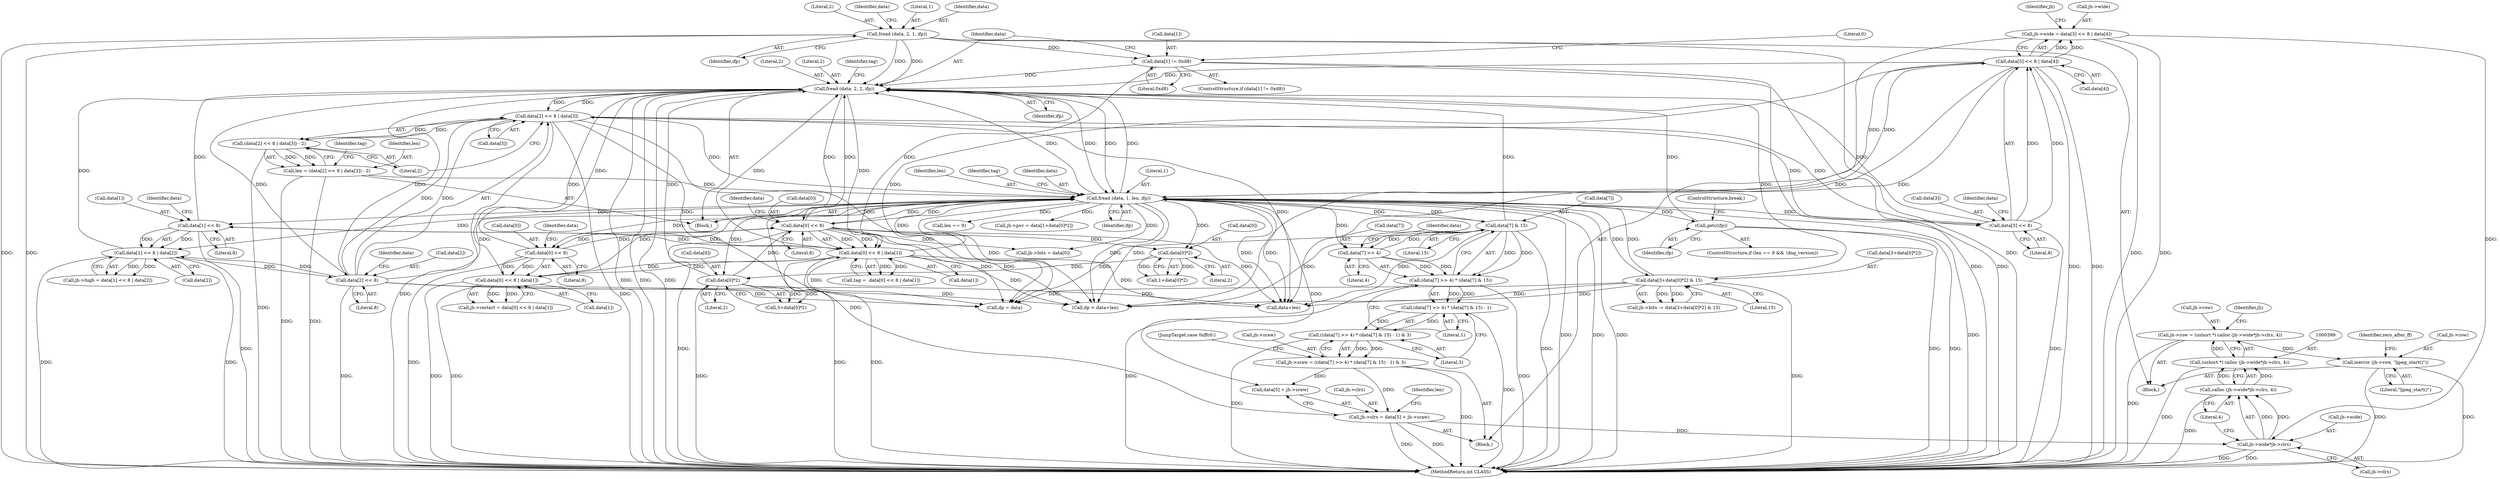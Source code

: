 digraph "0_rawstudio_983bda1f0fa5fa86884381208274198a620f006e@pointer" {
"1000409" [label="(Call,merror (jh->row, \"ljpeg_start()\"))"];
"1000394" [label="(Call,jh->row = (ushort *) calloc (jh->wide*jh->clrs, 4))"];
"1000398" [label="(Call,(ushort *) calloc (jh->wide*jh->clrs, 4))"];
"1000400" [label="(Call,calloc (jh->wide*jh->clrs, 4))"];
"1000401" [label="(Call,jh->wide*jh->clrs)"];
"1000219" [label="(Call,jh->wide = data[3] << 8 | data[4])"];
"1000223" [label="(Call,data[3] << 8 | data[4])"];
"1000224" [label="(Call,data[3] << 8)"];
"1000154" [label="(Call,data[2] << 8 | data[3])"];
"1000155" [label="(Call,data[2] << 8)"];
"1000210" [label="(Call,data[1] << 8 | data[2])"];
"1000211" [label="(Call,data[1] << 8)"];
"1000142" [label="(Call,data[0] << 8 | data[1])"];
"1000143" [label="(Call,data[0] << 8)"];
"1000135" [label="(Call,fread (data, 2, 2, ifp))"];
"1000308" [label="(Call,data[3+data[0]*2] & 15)"];
"1000170" [label="(Call,fread (data, 1, len, ifp))"];
"1000191" [label="(Call,data[7] & 15)"];
"1000186" [label="(Call,data[7] >> 4)"];
"1000151" [label="(Call,len = (data[2] << 8 | data[3]) - 2)"];
"1000153" [label="(Call,(data[2] << 8 | data[3]) - 2)"];
"1000126" [label="(Call,data[1] != 0xd8)"];
"1000120" [label="(Call,fread (data, 2, 1, ifp))"];
"1000313" [label="(Call,data[0]*2)"];
"1000299" [label="(Call,data[0]*2)"];
"1000325" [label="(Call,data[0] << 8 | data[1])"];
"1000326" [label="(Call,data[0] << 8)"];
"1000250" [label="(Call,getc(ifp))"];
"1000232" [label="(Call,jh->clrs = data[5] + jh->sraw)"];
"1000179" [label="(Call,jh->sraw = ((data[7] >> 4) * (data[7] & 15) - 1) & 3)"];
"1000183" [label="(Call,((data[7] >> 4) * (data[7] & 15) - 1) & 3)"];
"1000184" [label="(Call,(data[7] >> 4) * (data[7] & 15) - 1)"];
"1000185" [label="(Call,(data[7] >> 4) * (data[7] & 15))"];
"1000224" [label="(Call,data[3] << 8)"];
"1000400" [label="(Call,calloc (jh->wide*jh->clrs, 4))"];
"1000124" [label="(Identifier,ifp)"];
"1000177" [label="(Block,)"];
"1000137" [label="(Literal,2)"];
"1000134" [label="(Block,)"];
"1000252" [label="(ControlStructure,break;)"];
"1000416" [label="(Identifier,zero_after_ff)"];
"1000264" [label="(Call,data+len)"];
"1000166" [label="(Identifier,tag)"];
"1000187" [label="(Call,data[7])"];
"1000250" [label="(Call,getc(ifp))"];
"1000127" [label="(Call,data[1])"];
"1000183" [label="(Call,((data[7] >> 4) * (data[7] & 15) - 1) & 3)"];
"1000233" [label="(Call,jh->clrs)"];
"1000405" [label="(Call,jh->clrs)"];
"1000135" [label="(Call,fread (data, 2, 2, ifp))"];
"1000332" [label="(Identifier,data)"];
"1000139" [label="(Identifier,ifp)"];
"1000180" [label="(Call,jh->sraw)"];
"1000297" [label="(Call,1+data[0]*2)"];
"1000132" [label="(Literal,0)"];
"1000325" [label="(Call,data[0] << 8 | data[1])"];
"1000225" [label="(Call,data[3])"];
"1000308" [label="(Call,data[3+data[0]*2] & 15)"];
"1000172" [label="(Literal,1)"];
"1000246" [label="(Identifier,len)"];
"1000179" [label="(Call,jh->sraw = ((data[7] >> 4) * (data[7] & 15) - 1) & 3)"];
"1000185" [label="(Call,(data[7] >> 4) * (data[7] & 15))"];
"1000199" [label="(Call,jh->bits = data[0])"];
"1000173" [label="(Identifier,len)"];
"1000258" [label="(Call,dp = data)"];
"1000299" [label="(Call,data[0]*2)"];
"1000330" [label="(Literal,8)"];
"1000123" [label="(Literal,1)"];
"1000152" [label="(Identifier,len)"];
"1000212" [label="(Call,data[1])"];
"1000230" [label="(Identifier,data)"];
"1000159" [label="(Literal,8)"];
"1000191" [label="(Call,data[7] & 15)"];
"1000140" [label="(Call,tag =  data[0] << 8 | data[1])"];
"1000120" [label="(Call,fread (data, 2, 1, ifp))"];
"1000198" [label="(JumpTarget,case 0xffc0:)"];
"1000418" [label="(MethodReturn,int CLASS)"];
"1000217" [label="(Identifier,data)"];
"1000138" [label="(Literal,2)"];
"1000327" [label="(Call,data[0])"];
"1000410" [label="(Call,jh->row)"];
"1000229" [label="(Call,data[4])"];
"1000144" [label="(Call,data[0])"];
"1000326" [label="(Call,data[0] << 8)"];
"1000245" [label="(Call,len == 9)"];
"1000148" [label="(Call,data[1])"];
"1000228" [label="(Literal,8)"];
"1000153" [label="(Call,(data[2] << 8 | data[3]) - 2)"];
"1000300" [label="(Call,data[0])"];
"1000303" [label="(Literal,2)"];
"1000232" [label="(Call,jh->clrs = data[5] + jh->sraw)"];
"1000154" [label="(Call,data[2] << 8 | data[3])"];
"1000216" [label="(Call,data[2])"];
"1000151" [label="(Call,len = (data[2] << 8 | data[3]) - 2)"];
"1000143" [label="(Call,data[0] << 8)"];
"1000190" [label="(Literal,4)"];
"1000161" [label="(Identifier,data)"];
"1000409" [label="(Call,merror (jh->row, \"ljpeg_start()\"))"];
"1000291" [label="(Call,jh->psv = data[1+data[0]*2])"];
"1000141" [label="(Identifier,tag)"];
"1000186" [label="(Call,data[7] >> 4)"];
"1000184" [label="(Call,(data[7] >> 4) * (data[7] & 15) - 1)"];
"1000411" [label="(Identifier,jh)"];
"1000309" [label="(Call,data[3+data[0]*2])"];
"1000195" [label="(Literal,15)"];
"1000155" [label="(Call,data[2] << 8)"];
"1000314" [label="(Call,data[0])"];
"1000142" [label="(Call,data[0] << 8 | data[1])"];
"1000211" [label="(Call,data[1] << 8)"];
"1000234" [label="(Identifier,jh)"];
"1000197" [label="(Literal,3)"];
"1000126" [label="(Call,data[1] != 0xd8)"];
"1000318" [label="(Literal,15)"];
"1000176" [label="(Identifier,tag)"];
"1000170" [label="(Call,fread (data, 1, len, ifp))"];
"1000121" [label="(Identifier,data)"];
"1000196" [label="(Literal,1)"];
"1000163" [label="(Literal,2)"];
"1000149" [label="(Identifier,data)"];
"1000223" [label="(Call,data[3] << 8 | data[4])"];
"1000304" [label="(Call,jh->bits -= data[3+data[0]*2] & 15)"];
"1000122" [label="(Literal,2)"];
"1000401" [label="(Call,jh->wide*jh->clrs)"];
"1000394" [label="(Call,jh->row = (ushort *) calloc (jh->wide*jh->clrs, 4))"];
"1000147" [label="(Literal,8)"];
"1000193" [label="(Identifier,data)"];
"1000262" [label="(Call,dp < data+len)"];
"1000192" [label="(Call,data[7])"];
"1000156" [label="(Call,data[2])"];
"1000128" [label="(Identifier,data)"];
"1000321" [label="(Call,jh->restart = data[0] << 8 | data[1])"];
"1000220" [label="(Call,jh->wide)"];
"1000313" [label="(Call,data[0]*2)"];
"1000210" [label="(Call,data[1] << 8 | data[2])"];
"1000125" [label="(ControlStructure,if (data[1] != 0xd8))"];
"1000174" [label="(Identifier,ifp)"];
"1000251" [label="(Identifier,ifp)"];
"1000219" [label="(Call,jh->wide = data[3] << 8 | data[4])"];
"1000408" [label="(Literal,4)"];
"1000171" [label="(Identifier,data)"];
"1000311" [label="(Call,3+data[0]*2)"];
"1000395" [label="(Call,jh->row)"];
"1000130" [label="(Literal,0xd8)"];
"1000402" [label="(Call,jh->wide)"];
"1000236" [label="(Call,data[5] + jh->sraw)"];
"1000413" [label="(Literal,\"ljpeg_start()\")"];
"1000103" [label="(Block,)"];
"1000215" [label="(Literal,8)"];
"1000206" [label="(Call,jh->high = data[1] << 8 | data[2])"];
"1000331" [label="(Call,data[1])"];
"1000243" [label="(ControlStructure,if (len == 9 && !dng_version))"];
"1000398" [label="(Call,(ushort *) calloc (jh->wide*jh->clrs, 4))"];
"1000317" [label="(Literal,2)"];
"1000160" [label="(Call,data[3])"];
"1000136" [label="(Identifier,data)"];
"1000409" -> "1000103"  [label="AST: "];
"1000409" -> "1000413"  [label="CFG: "];
"1000410" -> "1000409"  [label="AST: "];
"1000413" -> "1000409"  [label="AST: "];
"1000416" -> "1000409"  [label="CFG: "];
"1000409" -> "1000418"  [label="DDG: "];
"1000409" -> "1000418"  [label="DDG: "];
"1000394" -> "1000409"  [label="DDG: "];
"1000394" -> "1000103"  [label="AST: "];
"1000394" -> "1000398"  [label="CFG: "];
"1000395" -> "1000394"  [label="AST: "];
"1000398" -> "1000394"  [label="AST: "];
"1000411" -> "1000394"  [label="CFG: "];
"1000394" -> "1000418"  [label="DDG: "];
"1000398" -> "1000394"  [label="DDG: "];
"1000398" -> "1000400"  [label="CFG: "];
"1000399" -> "1000398"  [label="AST: "];
"1000400" -> "1000398"  [label="AST: "];
"1000398" -> "1000418"  [label="DDG: "];
"1000400" -> "1000398"  [label="DDG: "];
"1000400" -> "1000398"  [label="DDG: "];
"1000400" -> "1000408"  [label="CFG: "];
"1000401" -> "1000400"  [label="AST: "];
"1000408" -> "1000400"  [label="AST: "];
"1000400" -> "1000418"  [label="DDG: "];
"1000401" -> "1000400"  [label="DDG: "];
"1000401" -> "1000400"  [label="DDG: "];
"1000401" -> "1000405"  [label="CFG: "];
"1000402" -> "1000401"  [label="AST: "];
"1000405" -> "1000401"  [label="AST: "];
"1000408" -> "1000401"  [label="CFG: "];
"1000401" -> "1000418"  [label="DDG: "];
"1000401" -> "1000418"  [label="DDG: "];
"1000219" -> "1000401"  [label="DDG: "];
"1000232" -> "1000401"  [label="DDG: "];
"1000219" -> "1000177"  [label="AST: "];
"1000219" -> "1000223"  [label="CFG: "];
"1000220" -> "1000219"  [label="AST: "];
"1000223" -> "1000219"  [label="AST: "];
"1000234" -> "1000219"  [label="CFG: "];
"1000219" -> "1000418"  [label="DDG: "];
"1000219" -> "1000418"  [label="DDG: "];
"1000223" -> "1000219"  [label="DDG: "];
"1000223" -> "1000219"  [label="DDG: "];
"1000223" -> "1000229"  [label="CFG: "];
"1000224" -> "1000223"  [label="AST: "];
"1000229" -> "1000223"  [label="AST: "];
"1000223" -> "1000418"  [label="DDG: "];
"1000223" -> "1000418"  [label="DDG: "];
"1000223" -> "1000135"  [label="DDG: "];
"1000223" -> "1000170"  [label="DDG: "];
"1000224" -> "1000223"  [label="DDG: "];
"1000224" -> "1000223"  [label="DDG: "];
"1000170" -> "1000223"  [label="DDG: "];
"1000223" -> "1000258"  [label="DDG: "];
"1000223" -> "1000262"  [label="DDG: "];
"1000223" -> "1000264"  [label="DDG: "];
"1000224" -> "1000228"  [label="CFG: "];
"1000225" -> "1000224"  [label="AST: "];
"1000228" -> "1000224"  [label="AST: "];
"1000230" -> "1000224"  [label="CFG: "];
"1000224" -> "1000418"  [label="DDG: "];
"1000224" -> "1000135"  [label="DDG: "];
"1000224" -> "1000154"  [label="DDG: "];
"1000154" -> "1000224"  [label="DDG: "];
"1000170" -> "1000224"  [label="DDG: "];
"1000154" -> "1000153"  [label="AST: "];
"1000154" -> "1000160"  [label="CFG: "];
"1000155" -> "1000154"  [label="AST: "];
"1000160" -> "1000154"  [label="AST: "];
"1000163" -> "1000154"  [label="CFG: "];
"1000154" -> "1000418"  [label="DDG: "];
"1000154" -> "1000418"  [label="DDG: "];
"1000154" -> "1000135"  [label="DDG: "];
"1000154" -> "1000153"  [label="DDG: "];
"1000154" -> "1000153"  [label="DDG: "];
"1000155" -> "1000154"  [label="DDG: "];
"1000155" -> "1000154"  [label="DDG: "];
"1000135" -> "1000154"  [label="DDG: "];
"1000154" -> "1000170"  [label="DDG: "];
"1000154" -> "1000258"  [label="DDG: "];
"1000154" -> "1000262"  [label="DDG: "];
"1000154" -> "1000264"  [label="DDG: "];
"1000155" -> "1000159"  [label="CFG: "];
"1000156" -> "1000155"  [label="AST: "];
"1000159" -> "1000155"  [label="AST: "];
"1000161" -> "1000155"  [label="CFG: "];
"1000155" -> "1000418"  [label="DDG: "];
"1000155" -> "1000135"  [label="DDG: "];
"1000210" -> "1000155"  [label="DDG: "];
"1000135" -> "1000155"  [label="DDG: "];
"1000155" -> "1000170"  [label="DDG: "];
"1000155" -> "1000210"  [label="DDG: "];
"1000155" -> "1000258"  [label="DDG: "];
"1000155" -> "1000262"  [label="DDG: "];
"1000155" -> "1000264"  [label="DDG: "];
"1000210" -> "1000206"  [label="AST: "];
"1000210" -> "1000216"  [label="CFG: "];
"1000211" -> "1000210"  [label="AST: "];
"1000216" -> "1000210"  [label="AST: "];
"1000206" -> "1000210"  [label="CFG: "];
"1000210" -> "1000418"  [label="DDG: "];
"1000210" -> "1000418"  [label="DDG: "];
"1000210" -> "1000135"  [label="DDG: "];
"1000210" -> "1000206"  [label="DDG: "];
"1000210" -> "1000206"  [label="DDG: "];
"1000211" -> "1000210"  [label="DDG: "];
"1000211" -> "1000210"  [label="DDG: "];
"1000170" -> "1000210"  [label="DDG: "];
"1000211" -> "1000215"  [label="CFG: "];
"1000212" -> "1000211"  [label="AST: "];
"1000215" -> "1000211"  [label="AST: "];
"1000217" -> "1000211"  [label="CFG: "];
"1000211" -> "1000418"  [label="DDG: "];
"1000211" -> "1000135"  [label="DDG: "];
"1000211" -> "1000142"  [label="DDG: "];
"1000142" -> "1000211"  [label="DDG: "];
"1000170" -> "1000211"  [label="DDG: "];
"1000142" -> "1000140"  [label="AST: "];
"1000142" -> "1000148"  [label="CFG: "];
"1000143" -> "1000142"  [label="AST: "];
"1000148" -> "1000142"  [label="AST: "];
"1000140" -> "1000142"  [label="CFG: "];
"1000142" -> "1000418"  [label="DDG: "];
"1000142" -> "1000418"  [label="DDG: "];
"1000142" -> "1000135"  [label="DDG: "];
"1000142" -> "1000140"  [label="DDG: "];
"1000142" -> "1000140"  [label="DDG: "];
"1000143" -> "1000142"  [label="DDG: "];
"1000143" -> "1000142"  [label="DDG: "];
"1000325" -> "1000142"  [label="DDG: "];
"1000126" -> "1000142"  [label="DDG: "];
"1000135" -> "1000142"  [label="DDG: "];
"1000142" -> "1000170"  [label="DDG: "];
"1000142" -> "1000258"  [label="DDG: "];
"1000142" -> "1000262"  [label="DDG: "];
"1000142" -> "1000264"  [label="DDG: "];
"1000142" -> "1000325"  [label="DDG: "];
"1000143" -> "1000147"  [label="CFG: "];
"1000144" -> "1000143"  [label="AST: "];
"1000147" -> "1000143"  [label="AST: "];
"1000149" -> "1000143"  [label="CFG: "];
"1000143" -> "1000418"  [label="DDG: "];
"1000143" -> "1000135"  [label="DDG: "];
"1000135" -> "1000143"  [label="DDG: "];
"1000326" -> "1000143"  [label="DDG: "];
"1000313" -> "1000143"  [label="DDG: "];
"1000170" -> "1000143"  [label="DDG: "];
"1000143" -> "1000170"  [label="DDG: "];
"1000143" -> "1000199"  [label="DDG: "];
"1000143" -> "1000258"  [label="DDG: "];
"1000143" -> "1000262"  [label="DDG: "];
"1000143" -> "1000264"  [label="DDG: "];
"1000143" -> "1000299"  [label="DDG: "];
"1000143" -> "1000326"  [label="DDG: "];
"1000135" -> "1000134"  [label="AST: "];
"1000135" -> "1000139"  [label="CFG: "];
"1000136" -> "1000135"  [label="AST: "];
"1000137" -> "1000135"  [label="AST: "];
"1000138" -> "1000135"  [label="AST: "];
"1000139" -> "1000135"  [label="AST: "];
"1000141" -> "1000135"  [label="CFG: "];
"1000135" -> "1000418"  [label="DDG: "];
"1000135" -> "1000418"  [label="DDG: "];
"1000135" -> "1000418"  [label="DDG: "];
"1000308" -> "1000135"  [label="DDG: "];
"1000126" -> "1000135"  [label="DDG: "];
"1000170" -> "1000135"  [label="DDG: "];
"1000170" -> "1000135"  [label="DDG: "];
"1000313" -> "1000135"  [label="DDG: "];
"1000191" -> "1000135"  [label="DDG: "];
"1000325" -> "1000135"  [label="DDG: "];
"1000120" -> "1000135"  [label="DDG: "];
"1000120" -> "1000135"  [label="DDG: "];
"1000326" -> "1000135"  [label="DDG: "];
"1000250" -> "1000135"  [label="DDG: "];
"1000135" -> "1000170"  [label="DDG: "];
"1000135" -> "1000170"  [label="DDG: "];
"1000308" -> "1000304"  [label="AST: "];
"1000308" -> "1000318"  [label="CFG: "];
"1000309" -> "1000308"  [label="AST: "];
"1000318" -> "1000308"  [label="AST: "];
"1000304" -> "1000308"  [label="CFG: "];
"1000308" -> "1000418"  [label="DDG: "];
"1000308" -> "1000170"  [label="DDG: "];
"1000308" -> "1000258"  [label="DDG: "];
"1000308" -> "1000262"  [label="DDG: "];
"1000308" -> "1000264"  [label="DDG: "];
"1000308" -> "1000304"  [label="DDG: "];
"1000308" -> "1000304"  [label="DDG: "];
"1000170" -> "1000308"  [label="DDG: "];
"1000170" -> "1000134"  [label="AST: "];
"1000170" -> "1000174"  [label="CFG: "];
"1000171" -> "1000170"  [label="AST: "];
"1000172" -> "1000170"  [label="AST: "];
"1000173" -> "1000170"  [label="AST: "];
"1000174" -> "1000170"  [label="AST: "];
"1000176" -> "1000170"  [label="CFG: "];
"1000170" -> "1000418"  [label="DDG: "];
"1000170" -> "1000418"  [label="DDG: "];
"1000170" -> "1000418"  [label="DDG: "];
"1000170" -> "1000418"  [label="DDG: "];
"1000191" -> "1000170"  [label="DDG: "];
"1000151" -> "1000170"  [label="DDG: "];
"1000170" -> "1000186"  [label="DDG: "];
"1000170" -> "1000191"  [label="DDG: "];
"1000170" -> "1000199"  [label="DDG: "];
"1000170" -> "1000232"  [label="DDG: "];
"1000170" -> "1000236"  [label="DDG: "];
"1000170" -> "1000245"  [label="DDG: "];
"1000170" -> "1000250"  [label="DDG: "];
"1000170" -> "1000258"  [label="DDG: "];
"1000170" -> "1000262"  [label="DDG: "];
"1000170" -> "1000262"  [label="DDG: "];
"1000170" -> "1000264"  [label="DDG: "];
"1000170" -> "1000264"  [label="DDG: "];
"1000170" -> "1000291"  [label="DDG: "];
"1000170" -> "1000299"  [label="DDG: "];
"1000170" -> "1000313"  [label="DDG: "];
"1000170" -> "1000326"  [label="DDG: "];
"1000170" -> "1000325"  [label="DDG: "];
"1000191" -> "1000185"  [label="AST: "];
"1000191" -> "1000195"  [label="CFG: "];
"1000192" -> "1000191"  [label="AST: "];
"1000195" -> "1000191"  [label="AST: "];
"1000185" -> "1000191"  [label="CFG: "];
"1000191" -> "1000418"  [label="DDG: "];
"1000191" -> "1000186"  [label="DDG: "];
"1000191" -> "1000185"  [label="DDG: "];
"1000191" -> "1000185"  [label="DDG: "];
"1000186" -> "1000191"  [label="DDG: "];
"1000191" -> "1000258"  [label="DDG: "];
"1000191" -> "1000262"  [label="DDG: "];
"1000191" -> "1000264"  [label="DDG: "];
"1000186" -> "1000185"  [label="AST: "];
"1000186" -> "1000190"  [label="CFG: "];
"1000187" -> "1000186"  [label="AST: "];
"1000190" -> "1000186"  [label="AST: "];
"1000193" -> "1000186"  [label="CFG: "];
"1000186" -> "1000185"  [label="DDG: "];
"1000186" -> "1000185"  [label="DDG: "];
"1000151" -> "1000134"  [label="AST: "];
"1000151" -> "1000153"  [label="CFG: "];
"1000152" -> "1000151"  [label="AST: "];
"1000153" -> "1000151"  [label="AST: "];
"1000166" -> "1000151"  [label="CFG: "];
"1000151" -> "1000418"  [label="DDG: "];
"1000151" -> "1000418"  [label="DDG: "];
"1000153" -> "1000151"  [label="DDG: "];
"1000153" -> "1000151"  [label="DDG: "];
"1000153" -> "1000163"  [label="CFG: "];
"1000163" -> "1000153"  [label="AST: "];
"1000153" -> "1000418"  [label="DDG: "];
"1000126" -> "1000125"  [label="AST: "];
"1000126" -> "1000130"  [label="CFG: "];
"1000127" -> "1000126"  [label="AST: "];
"1000130" -> "1000126"  [label="AST: "];
"1000132" -> "1000126"  [label="CFG: "];
"1000136" -> "1000126"  [label="CFG: "];
"1000126" -> "1000418"  [label="DDG: "];
"1000126" -> "1000418"  [label="DDG: "];
"1000120" -> "1000126"  [label="DDG: "];
"1000120" -> "1000103"  [label="AST: "];
"1000120" -> "1000124"  [label="CFG: "];
"1000121" -> "1000120"  [label="AST: "];
"1000122" -> "1000120"  [label="AST: "];
"1000123" -> "1000120"  [label="AST: "];
"1000124" -> "1000120"  [label="AST: "];
"1000128" -> "1000120"  [label="CFG: "];
"1000120" -> "1000418"  [label="DDG: "];
"1000120" -> "1000418"  [label="DDG: "];
"1000120" -> "1000418"  [label="DDG: "];
"1000313" -> "1000311"  [label="AST: "];
"1000313" -> "1000317"  [label="CFG: "];
"1000314" -> "1000313"  [label="AST: "];
"1000317" -> "1000313"  [label="AST: "];
"1000311" -> "1000313"  [label="CFG: "];
"1000313" -> "1000418"  [label="DDG: "];
"1000313" -> "1000311"  [label="DDG: "];
"1000313" -> "1000311"  [label="DDG: "];
"1000299" -> "1000313"  [label="DDG: "];
"1000299" -> "1000297"  [label="AST: "];
"1000299" -> "1000303"  [label="CFG: "];
"1000300" -> "1000299"  [label="AST: "];
"1000303" -> "1000299"  [label="AST: "];
"1000297" -> "1000299"  [label="CFG: "];
"1000299" -> "1000297"  [label="DDG: "];
"1000299" -> "1000297"  [label="DDG: "];
"1000325" -> "1000321"  [label="AST: "];
"1000325" -> "1000331"  [label="CFG: "];
"1000326" -> "1000325"  [label="AST: "];
"1000331" -> "1000325"  [label="AST: "];
"1000321" -> "1000325"  [label="CFG: "];
"1000325" -> "1000418"  [label="DDG: "];
"1000325" -> "1000418"  [label="DDG: "];
"1000325" -> "1000321"  [label="DDG: "];
"1000325" -> "1000321"  [label="DDG: "];
"1000326" -> "1000325"  [label="DDG: "];
"1000326" -> "1000325"  [label="DDG: "];
"1000326" -> "1000330"  [label="CFG: "];
"1000327" -> "1000326"  [label="AST: "];
"1000330" -> "1000326"  [label="AST: "];
"1000332" -> "1000326"  [label="CFG: "];
"1000326" -> "1000418"  [label="DDG: "];
"1000250" -> "1000243"  [label="AST: "];
"1000250" -> "1000251"  [label="CFG: "];
"1000251" -> "1000250"  [label="AST: "];
"1000252" -> "1000250"  [label="CFG: "];
"1000250" -> "1000418"  [label="DDG: "];
"1000250" -> "1000418"  [label="DDG: "];
"1000232" -> "1000177"  [label="AST: "];
"1000232" -> "1000236"  [label="CFG: "];
"1000233" -> "1000232"  [label="AST: "];
"1000236" -> "1000232"  [label="AST: "];
"1000246" -> "1000232"  [label="CFG: "];
"1000232" -> "1000418"  [label="DDG: "];
"1000232" -> "1000418"  [label="DDG: "];
"1000179" -> "1000232"  [label="DDG: "];
"1000179" -> "1000177"  [label="AST: "];
"1000179" -> "1000183"  [label="CFG: "];
"1000180" -> "1000179"  [label="AST: "];
"1000183" -> "1000179"  [label="AST: "];
"1000198" -> "1000179"  [label="CFG: "];
"1000179" -> "1000418"  [label="DDG: "];
"1000183" -> "1000179"  [label="DDG: "];
"1000183" -> "1000179"  [label="DDG: "];
"1000179" -> "1000236"  [label="DDG: "];
"1000183" -> "1000197"  [label="CFG: "];
"1000184" -> "1000183"  [label="AST: "];
"1000197" -> "1000183"  [label="AST: "];
"1000183" -> "1000418"  [label="DDG: "];
"1000184" -> "1000183"  [label="DDG: "];
"1000184" -> "1000183"  [label="DDG: "];
"1000184" -> "1000196"  [label="CFG: "];
"1000185" -> "1000184"  [label="AST: "];
"1000196" -> "1000184"  [label="AST: "];
"1000197" -> "1000184"  [label="CFG: "];
"1000184" -> "1000418"  [label="DDG: "];
"1000185" -> "1000184"  [label="DDG: "];
"1000185" -> "1000184"  [label="DDG: "];
"1000196" -> "1000185"  [label="CFG: "];
"1000185" -> "1000418"  [label="DDG: "];
"1000185" -> "1000418"  [label="DDG: "];
}
